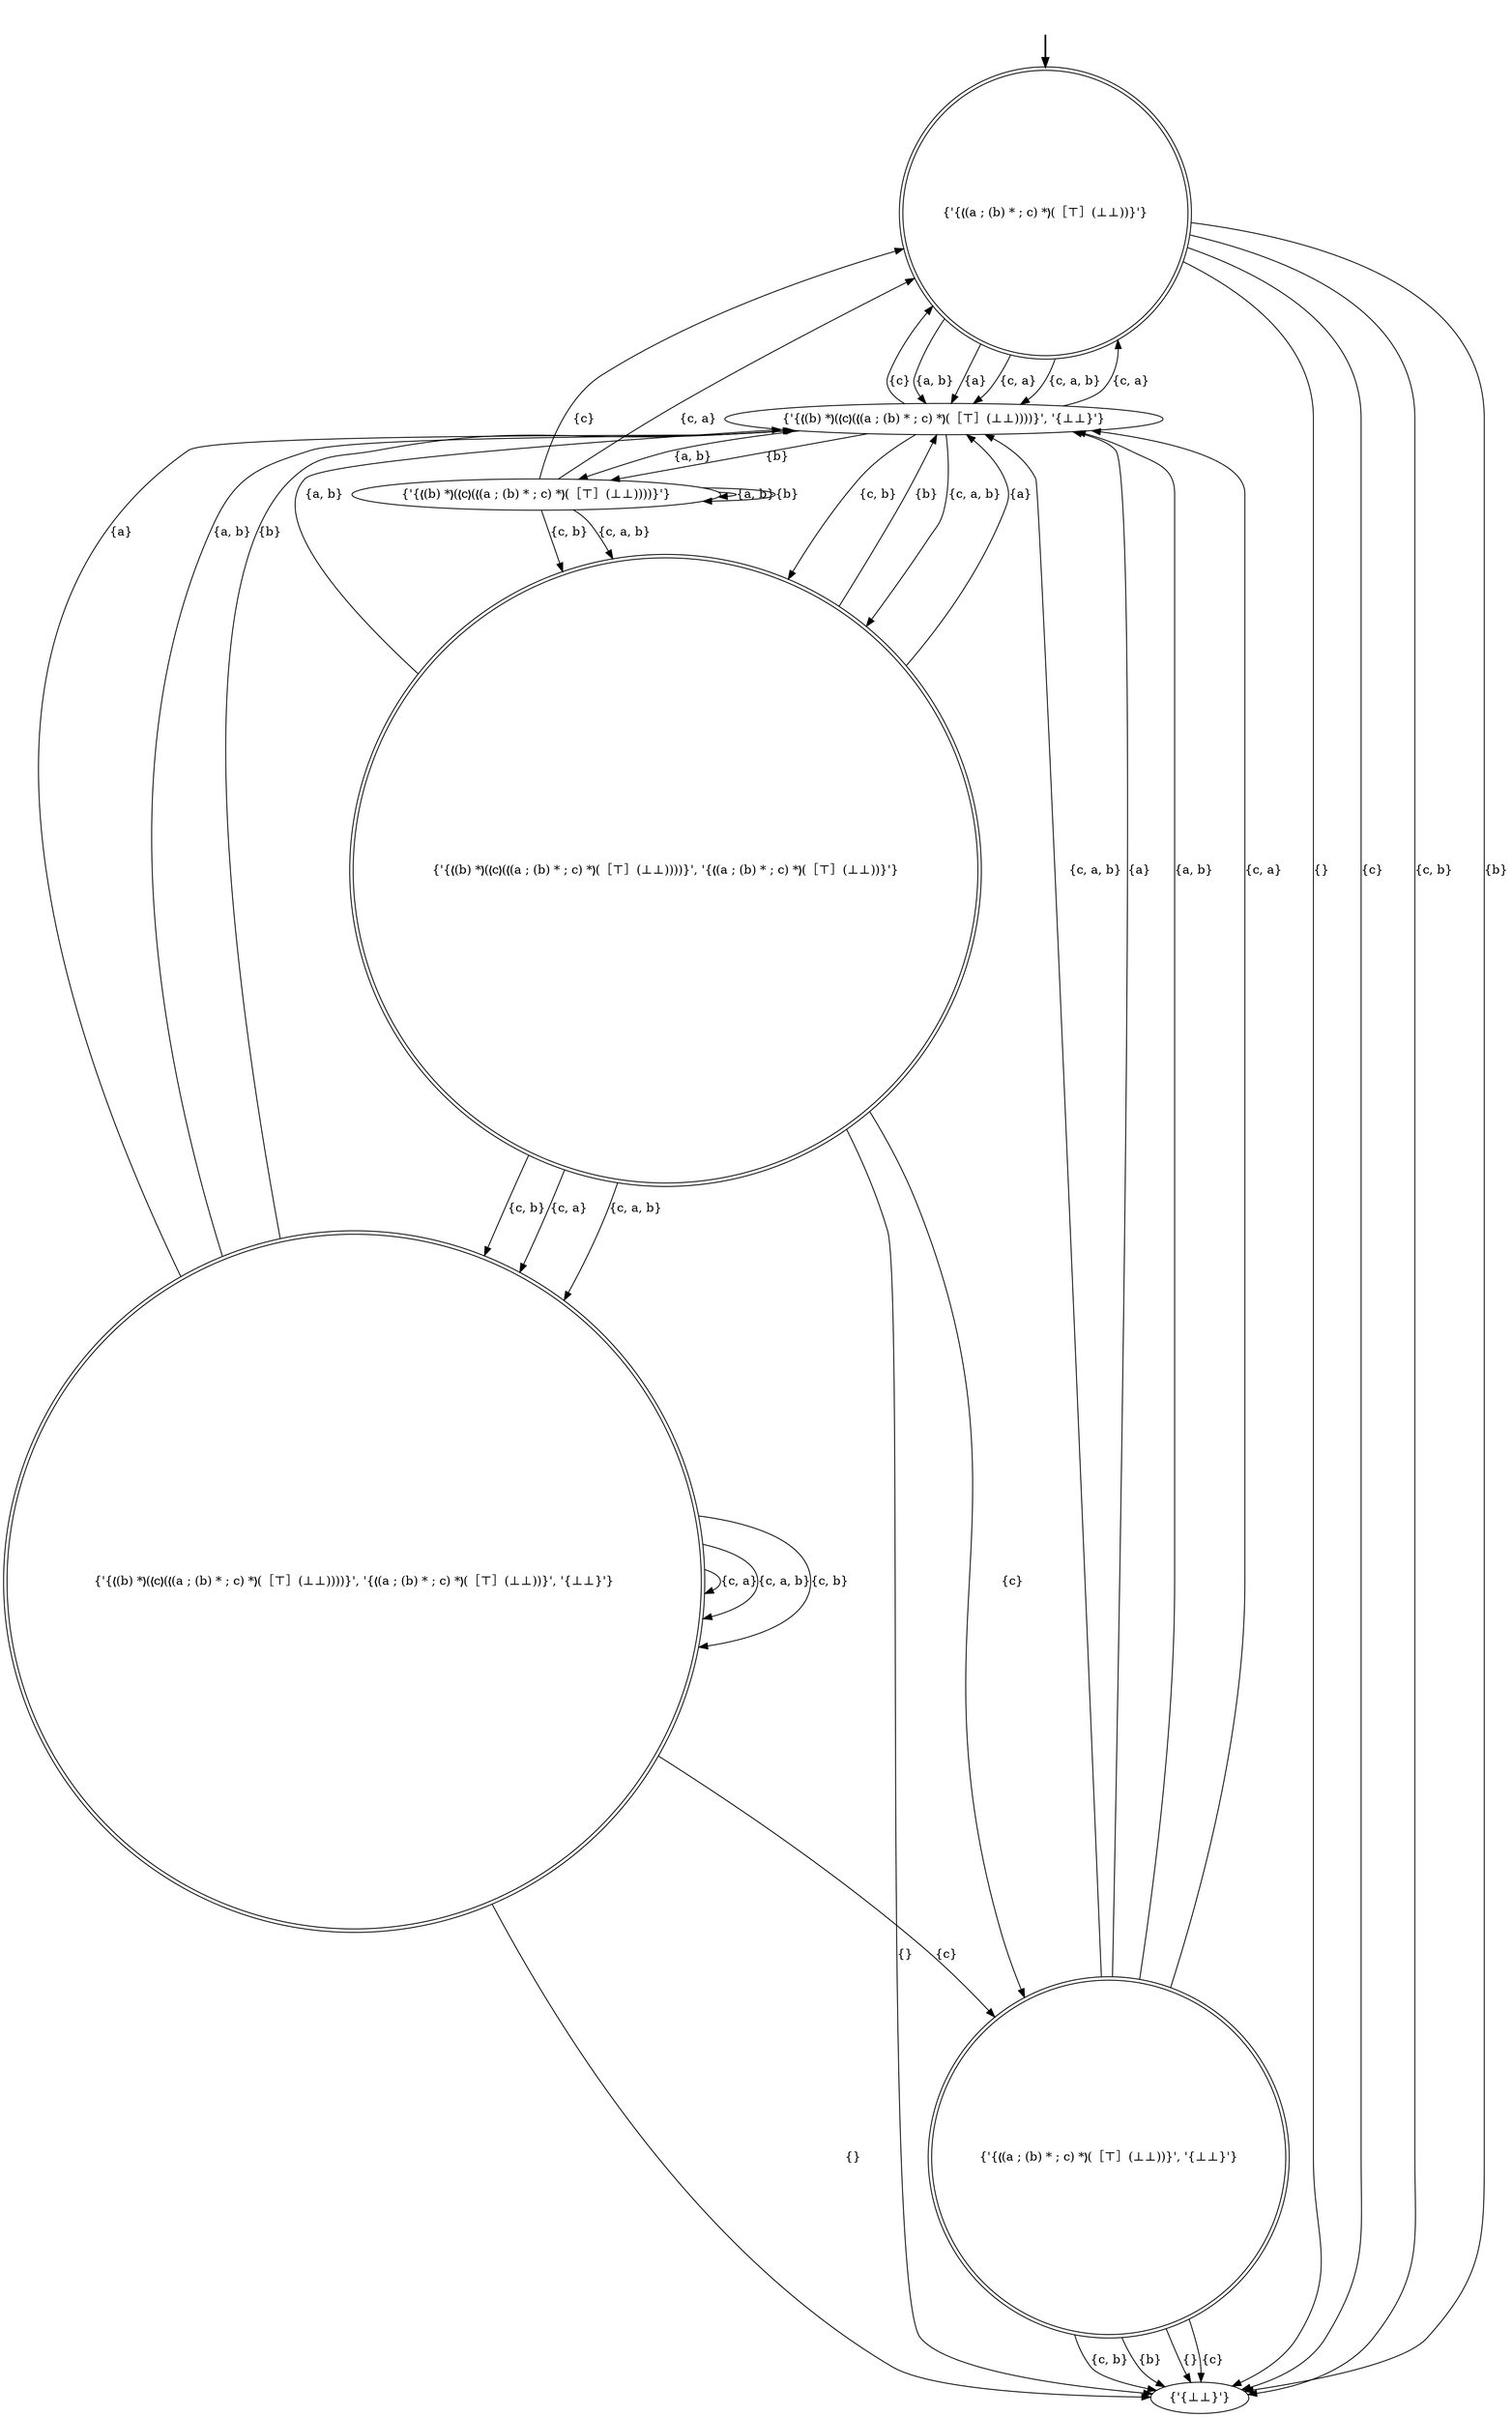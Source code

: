 digraph {
	fake [style=invisible]
	"{'{❬(b) *❭(❬c❭(❬(a ; (b) * ; c) *❭(［⊤］(⊥⊥))))}', '{❬(a ; (b) * ; c) *❭(［⊤］(⊥⊥))}'}" [shape=doublecircle]
	"{'{❬(a ; (b) * ; c) *❭(［⊤］(⊥⊥))}'}" [root=true shape=doublecircle]
	"{'{⊥⊥}'}"
	"{'{❬(b) *❭(❬c❭(❬(a ; (b) * ; c) *❭(［⊤］(⊥⊥))))}', '{⊥⊥}'}"
	"{'{❬(b) *❭(❬c❭(❬(a ; (b) * ; c) *❭(［⊤］(⊥⊥))))}', '{❬(a ; (b) * ; c) *❭(［⊤］(⊥⊥))}', '{⊥⊥}'}" [shape=doublecircle]
	"{'{❬(a ; (b) * ; c) *❭(［⊤］(⊥⊥))}', '{⊥⊥}'}" [shape=doublecircle]
	"{'{❬(b) *❭(❬c❭(❬(a ; (b) * ; c) *❭(［⊤］(⊥⊥))))}'}"
	fake -> "{'{❬(a ; (b) * ; c) *❭(［⊤］(⊥⊥))}'}" [style=bold]
	"{'{❬(b) *❭(❬c❭(❬(a ; (b) * ; c) *❭(［⊤］(⊥⊥))))}'}" -> "{'{❬(a ; (b) * ; c) *❭(［⊤］(⊥⊥))}'}" [label="{c}"]
	"{'{❬(b) *❭(❬c❭(❬(a ; (b) * ; c) *❭(［⊤］(⊥⊥))))}', '{❬(a ; (b) * ; c) *❭(［⊤］(⊥⊥))}', '{⊥⊥}'}" -> "{'{❬(b) *❭(❬c❭(❬(a ; (b) * ; c) *❭(［⊤］(⊥⊥))))}', '{⊥⊥}'}" [label="{b}"]
	"{'{❬(b) *❭(❬c❭(❬(a ; (b) * ; c) *❭(［⊤］(⊥⊥))))}', '{❬(a ; (b) * ; c) *❭(［⊤］(⊥⊥))}'}" -> "{'{⊥⊥}'}" [label="{}"]
	"{'{❬(a ; (b) * ; c) *❭(［⊤］(⊥⊥))}'}" -> "{'{⊥⊥}'}" [label="{}"]
	"{'{❬(b) *❭(❬c❭(❬(a ; (b) * ; c) *❭(［⊤］(⊥⊥))))}', '{❬(a ; (b) * ; c) *❭(［⊤］(⊥⊥))}', '{⊥⊥}'}" -> "{'{❬(a ; (b) * ; c) *❭(［⊤］(⊥⊥))}', '{⊥⊥}'}" [label="{c}"]
	"{'{❬(b) *❭(❬c❭(❬(a ; (b) * ; c) *❭(［⊤］(⊥⊥))))}', '{⊥⊥}'}" -> "{'{❬(b) *❭(❬c❭(❬(a ; (b) * ; c) *❭(［⊤］(⊥⊥))))}', '{❬(a ; (b) * ; c) *❭(［⊤］(⊥⊥))}'}" [label="{c, a, b}"]
	"{'{❬(b) *❭(❬c❭(❬(a ; (b) * ; c) *❭(［⊤］(⊥⊥))))}', '{⊥⊥}'}" -> "{'{❬(b) *❭(❬c❭(❬(a ; (b) * ; c) *❭(［⊤］(⊥⊥))))}', '{❬(a ; (b) * ; c) *❭(［⊤］(⊥⊥))}'}" [label="{c, b}"]
	"{'{❬(a ; (b) * ; c) *❭(［⊤］(⊥⊥))}'}" -> "{'{⊥⊥}'}" [label="{c}"]
	"{'{❬(a ; (b) * ; c) *❭(［⊤］(⊥⊥))}'}" -> "{'{❬(b) *❭(❬c❭(❬(a ; (b) * ; c) *❭(［⊤］(⊥⊥))))}', '{⊥⊥}'}" [label="{a, b}"]
	"{'{❬(a ; (b) * ; c) *❭(［⊤］(⊥⊥))}'}" -> "{'{❬(b) *❭(❬c❭(❬(a ; (b) * ; c) *❭(［⊤］(⊥⊥))))}', '{⊥⊥}'}" [label="{a}"]
	"{'{❬(a ; (b) * ; c) *❭(［⊤］(⊥⊥))}', '{⊥⊥}'}" -> "{'{❬(b) *❭(❬c❭(❬(a ; (b) * ; c) *❭(［⊤］(⊥⊥))))}', '{⊥⊥}'}" [label="{a}"]
	"{'{❬(b) *❭(❬c❭(❬(a ; (b) * ; c) *❭(［⊤］(⊥⊥))))}'}" -> "{'{❬(b) *❭(❬c❭(❬(a ; (b) * ; c) *❭(［⊤］(⊥⊥))))}'}" [label="{a, b}"]
	"{'{❬(b) *❭(❬c❭(❬(a ; (b) * ; c) *❭(［⊤］(⊥⊥))))}', '{❬(a ; (b) * ; c) *❭(［⊤］(⊥⊥))}', '{⊥⊥}'}" -> "{'{❬(b) *❭(❬c❭(❬(a ; (b) * ; c) *❭(［⊤］(⊥⊥))))}', '{❬(a ; (b) * ; c) *❭(［⊤］(⊥⊥))}', '{⊥⊥}'}" [label="{c, a}"]
	"{'{❬(b) *❭(❬c❭(❬(a ; (b) * ; c) *❭(［⊤］(⊥⊥))))}', '{⊥⊥}'}" -> "{'{❬(b) *❭(❬c❭(❬(a ; (b) * ; c) *❭(［⊤］(⊥⊥))))}'}" [label="{b}"]
	"{'{❬(b) *❭(❬c❭(❬(a ; (b) * ; c) *❭(［⊤］(⊥⊥))))}'}" -> "{'{❬(a ; (b) * ; c) *❭(［⊤］(⊥⊥))}'}" [label="{c, a}"]
	"{'{❬(b) *❭(❬c❭(❬(a ; (b) * ; c) *❭(［⊤］(⊥⊥))))}', '{❬(a ; (b) * ; c) *❭(［⊤］(⊥⊥))}'}" -> "{'{❬(b) *❭(❬c❭(❬(a ; (b) * ; c) *❭(［⊤］(⊥⊥))))}', '{⊥⊥}'}" [label="{a}"]
	"{'{❬(b) *❭(❬c❭(❬(a ; (b) * ; c) *❭(［⊤］(⊥⊥))))}', '{❬(a ; (b) * ; c) *❭(［⊤］(⊥⊥))}'}" -> "{'{❬(b) *❭(❬c❭(❬(a ; (b) * ; c) *❭(［⊤］(⊥⊥))))}', '{⊥⊥}'}" [label="{b}"]
	"{'{❬(a ; (b) * ; c) *❭(［⊤］(⊥⊥))}'}" -> "{'{⊥⊥}'}" [label="{c, b}"]
	"{'{❬(b) *❭(❬c❭(❬(a ; (b) * ; c) *❭(［⊤］(⊥⊥))))}', '{⊥⊥}'}" -> "{'{❬(b) *❭(❬c❭(❬(a ; (b) * ; c) *❭(［⊤］(⊥⊥))))}'}" [label="{a, b}"]
	"{'{❬(a ; (b) * ; c) *❭(［⊤］(⊥⊥))}', '{⊥⊥}'}" -> "{'{❬(b) *❭(❬c❭(❬(a ; (b) * ; c) *❭(［⊤］(⊥⊥))))}', '{⊥⊥}'}" [label="{a, b}"]
	"{'{❬(a ; (b) * ; c) *❭(［⊤］(⊥⊥))}'}" -> "{'{❬(b) *❭(❬c❭(❬(a ; (b) * ; c) *❭(［⊤］(⊥⊥))))}', '{⊥⊥}'}" [label="{c, a}"]
	"{'{❬(b) *❭(❬c❭(❬(a ; (b) * ; c) *❭(［⊤］(⊥⊥))))}'}" -> "{'{❬(b) *❭(❬c❭(❬(a ; (b) * ; c) *❭(［⊤］(⊥⊥))))}', '{❬(a ; (b) * ; c) *❭(［⊤］(⊥⊥))}'}" [label="{c, b}"]
	"{'{❬(b) *❭(❬c❭(❬(a ; (b) * ; c) *❭(［⊤］(⊥⊥))))}', '{❬(a ; (b) * ; c) *❭(［⊤］(⊥⊥))}'}" -> "{'{❬(b) *❭(❬c❭(❬(a ; (b) * ; c) *❭(［⊤］(⊥⊥))))}', '{❬(a ; (b) * ; c) *❭(［⊤］(⊥⊥))}', '{⊥⊥}'}" [label="{c, a, b}"]
	"{'{❬(a ; (b) * ; c) *❭(［⊤］(⊥⊥))}', '{⊥⊥}'}" -> "{'{⊥⊥}'}" [label="{b}"]
	"{'{❬(a ; (b) * ; c) *❭(［⊤］(⊥⊥))}'}" -> "{'{⊥⊥}'}" [label="{b}"]
	"{'{❬(a ; (b) * ; c) *❭(［⊤］(⊥⊥))}', '{⊥⊥}'}" -> "{'{⊥⊥}'}" [label="{}"]
	"{'{❬(b) *❭(❬c❭(❬(a ; (b) * ; c) *❭(［⊤］(⊥⊥))))}', '{❬(a ; (b) * ; c) *❭(［⊤］(⊥⊥))}'}" -> "{'{❬(b) *❭(❬c❭(❬(a ; (b) * ; c) *❭(［⊤］(⊥⊥))))}', '{❬(a ; (b) * ; c) *❭(［⊤］(⊥⊥))}', '{⊥⊥}'}" [label="{c, b}"]
	"{'{❬(a ; (b) * ; c) *❭(［⊤］(⊥⊥))}', '{⊥⊥}'}" -> "{'{⊥⊥}'}" [label="{c}"]
	"{'{❬(a ; (b) * ; c) *❭(［⊤］(⊥⊥))}', '{⊥⊥}'}" -> "{'{❬(b) *❭(❬c❭(❬(a ; (b) * ; c) *❭(［⊤］(⊥⊥))))}', '{⊥⊥}'}" [label="{c, a}"]
	"{'{❬(b) *❭(❬c❭(❬(a ; (b) * ; c) *❭(［⊤］(⊥⊥))))}', '{❬(a ; (b) * ; c) *❭(［⊤］(⊥⊥))}', '{⊥⊥}'}" -> "{'{❬(b) *❭(❬c❭(❬(a ; (b) * ; c) *❭(［⊤］(⊥⊥))))}', '{⊥⊥}'}" [label="{a}"]
	"{'{❬(b) *❭(❬c❭(❬(a ; (b) * ; c) *❭(［⊤］(⊥⊥))))}', '{❬(a ; (b) * ; c) *❭(［⊤］(⊥⊥))}'}" -> "{'{❬(b) *❭(❬c❭(❬(a ; (b) * ; c) *❭(［⊤］(⊥⊥))))}', '{❬(a ; (b) * ; c) *❭(［⊤］(⊥⊥))}', '{⊥⊥}'}" [label="{c, a}"]
	"{'{❬(b) *❭(❬c❭(❬(a ; (b) * ; c) *❭(［⊤］(⊥⊥))))}'}" -> "{'{❬(b) *❭(❬c❭(❬(a ; (b) * ; c) *❭(［⊤］(⊥⊥))))}'}" [label="{b}"]
	"{'{❬(a ; (b) * ; c) *❭(［⊤］(⊥⊥))}', '{⊥⊥}'}" -> "{'{❬(b) *❭(❬c❭(❬(a ; (b) * ; c) *❭(［⊤］(⊥⊥))))}', '{⊥⊥}'}" [label="{c, a, b}"]
	"{'{❬(a ; (b) * ; c) *❭(［⊤］(⊥⊥))}'}" -> "{'{❬(b) *❭(❬c❭(❬(a ; (b) * ; c) *❭(［⊤］(⊥⊥))))}', '{⊥⊥}'}" [label="{c, a, b}"]
	"{'{❬(b) *❭(❬c❭(❬(a ; (b) * ; c) *❭(［⊤］(⊥⊥))))}', '{⊥⊥}'}" -> "{'{❬(a ; (b) * ; c) *❭(［⊤］(⊥⊥))}'}" [label="{c, a}"]
	"{'{❬(b) *❭(❬c❭(❬(a ; (b) * ; c) *❭(［⊤］(⊥⊥))))}', '{⊥⊥}'}" -> "{'{❬(a ; (b) * ; c) *❭(［⊤］(⊥⊥))}'}" [label="{c}"]
	"{'{❬(b) *❭(❬c❭(❬(a ; (b) * ; c) *❭(［⊤］(⊥⊥))))}', '{❬(a ; (b) * ; c) *❭(［⊤］(⊥⊥))}', '{⊥⊥}'}" -> "{'{❬(b) *❭(❬c❭(❬(a ; (b) * ; c) *❭(［⊤］(⊥⊥))))}', '{❬(a ; (b) * ; c) *❭(［⊤］(⊥⊥))}', '{⊥⊥}'}" [label="{c, a, b}"]
	"{'{❬(b) *❭(❬c❭(❬(a ; (b) * ; c) *❭(［⊤］(⊥⊥))))}', '{❬(a ; (b) * ; c) *❭(［⊤］(⊥⊥))}', '{⊥⊥}'}" -> "{'{❬(b) *❭(❬c❭(❬(a ; (b) * ; c) *❭(［⊤］(⊥⊥))))}', '{❬(a ; (b) * ; c) *❭(［⊤］(⊥⊥))}', '{⊥⊥}'}" [label="{c, b}"]
	"{'{❬(a ; (b) * ; c) *❭(［⊤］(⊥⊥))}', '{⊥⊥}'}" -> "{'{⊥⊥}'}" [label="{c, b}"]
	"{'{❬(b) *❭(❬c❭(❬(a ; (b) * ; c) *❭(［⊤］(⊥⊥))))}', '{❬(a ; (b) * ; c) *❭(［⊤］(⊥⊥))}'}" -> "{'{❬(a ; (b) * ; c) *❭(［⊤］(⊥⊥))}', '{⊥⊥}'}" [label="{c}"]
	"{'{❬(b) *❭(❬c❭(❬(a ; (b) * ; c) *❭(［⊤］(⊥⊥))))}', '{❬(a ; (b) * ; c) *❭(［⊤］(⊥⊥))}'}" -> "{'{❬(b) *❭(❬c❭(❬(a ; (b) * ; c) *❭(［⊤］(⊥⊥))))}', '{⊥⊥}'}" [label="{a, b}"]
	"{'{❬(b) *❭(❬c❭(❬(a ; (b) * ; c) *❭(［⊤］(⊥⊥))))}'}" -> "{'{❬(b) *❭(❬c❭(❬(a ; (b) * ; c) *❭(［⊤］(⊥⊥))))}', '{❬(a ; (b) * ; c) *❭(［⊤］(⊥⊥))}'}" [label="{c, a, b}"]
	"{'{❬(b) *❭(❬c❭(❬(a ; (b) * ; c) *❭(［⊤］(⊥⊥))))}', '{❬(a ; (b) * ; c) *❭(［⊤］(⊥⊥))}', '{⊥⊥}'}" -> "{'{⊥⊥}'}" [label="{}"]
	"{'{❬(b) *❭(❬c❭(❬(a ; (b) * ; c) *❭(［⊤］(⊥⊥))))}', '{❬(a ; (b) * ; c) *❭(［⊤］(⊥⊥))}', '{⊥⊥}'}" -> "{'{❬(b) *❭(❬c❭(❬(a ; (b) * ; c) *❭(［⊤］(⊥⊥))))}', '{⊥⊥}'}" [label="{a, b}"]
}
